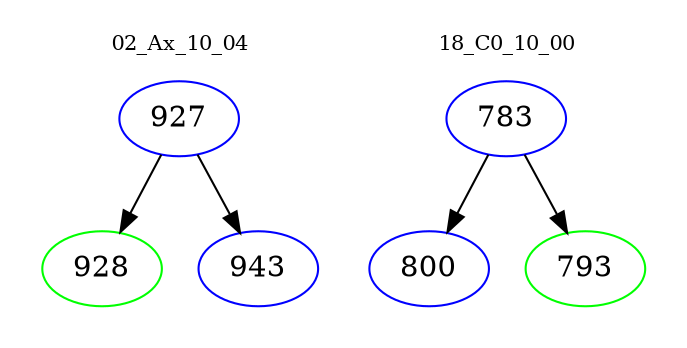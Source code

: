digraph{
subgraph cluster_0 {
color = white
label = "02_Ax_10_04";
fontsize=10;
T0_927 [label="927", color="blue"]
T0_927 -> T0_928 [color="black"]
T0_928 [label="928", color="green"]
T0_927 -> T0_943 [color="black"]
T0_943 [label="943", color="blue"]
}
subgraph cluster_1 {
color = white
label = "18_C0_10_00";
fontsize=10;
T1_783 [label="783", color="blue"]
T1_783 -> T1_800 [color="black"]
T1_800 [label="800", color="blue"]
T1_783 -> T1_793 [color="black"]
T1_793 [label="793", color="green"]
}
}

